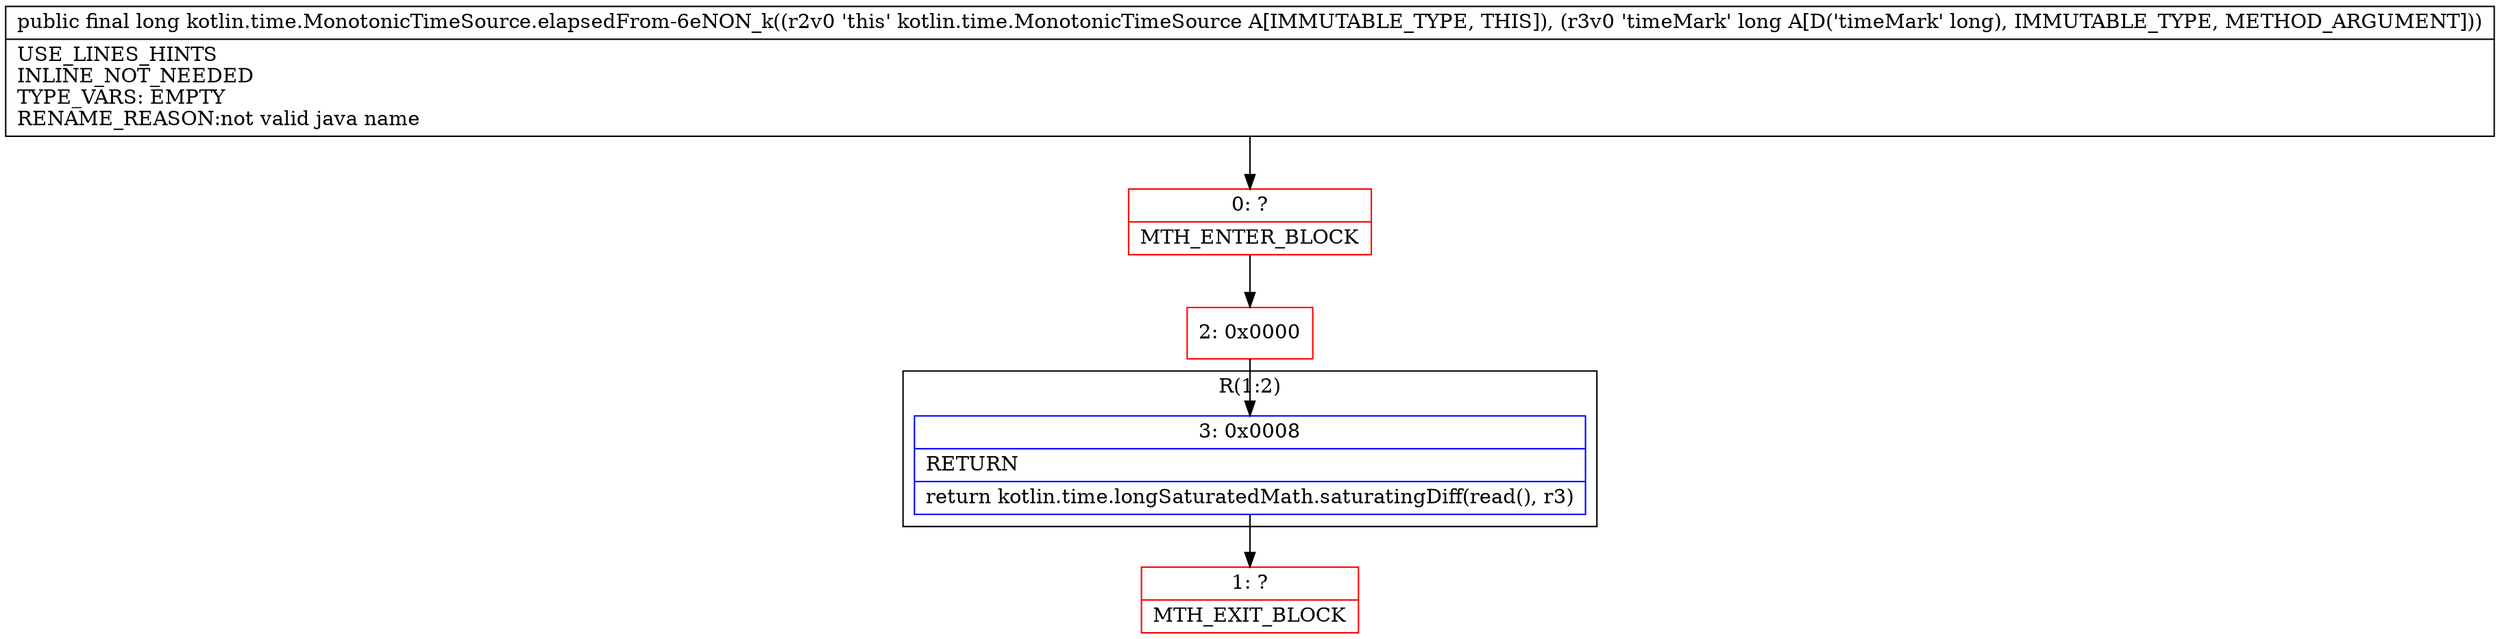 digraph "CFG forkotlin.time.MonotonicTimeSource.elapsedFrom\-6eNON_k(J)J" {
subgraph cluster_Region_1142711264 {
label = "R(1:2)";
node [shape=record,color=blue];
Node_3 [shape=record,label="{3\:\ 0x0008|RETURN\l|return kotlin.time.longSaturatedMath.saturatingDiff(read(), r3)\l}"];
}
Node_0 [shape=record,color=red,label="{0\:\ ?|MTH_ENTER_BLOCK\l}"];
Node_2 [shape=record,color=red,label="{2\:\ 0x0000}"];
Node_1 [shape=record,color=red,label="{1\:\ ?|MTH_EXIT_BLOCK\l}"];
MethodNode[shape=record,label="{public final long kotlin.time.MonotonicTimeSource.elapsedFrom\-6eNON_k((r2v0 'this' kotlin.time.MonotonicTimeSource A[IMMUTABLE_TYPE, THIS]), (r3v0 'timeMark' long A[D('timeMark' long), IMMUTABLE_TYPE, METHOD_ARGUMENT]))  | USE_LINES_HINTS\lINLINE_NOT_NEEDED\lTYPE_VARS: EMPTY\lRENAME_REASON:not valid java name\l}"];
MethodNode -> Node_0;Node_3 -> Node_1;
Node_0 -> Node_2;
Node_2 -> Node_3;
}

